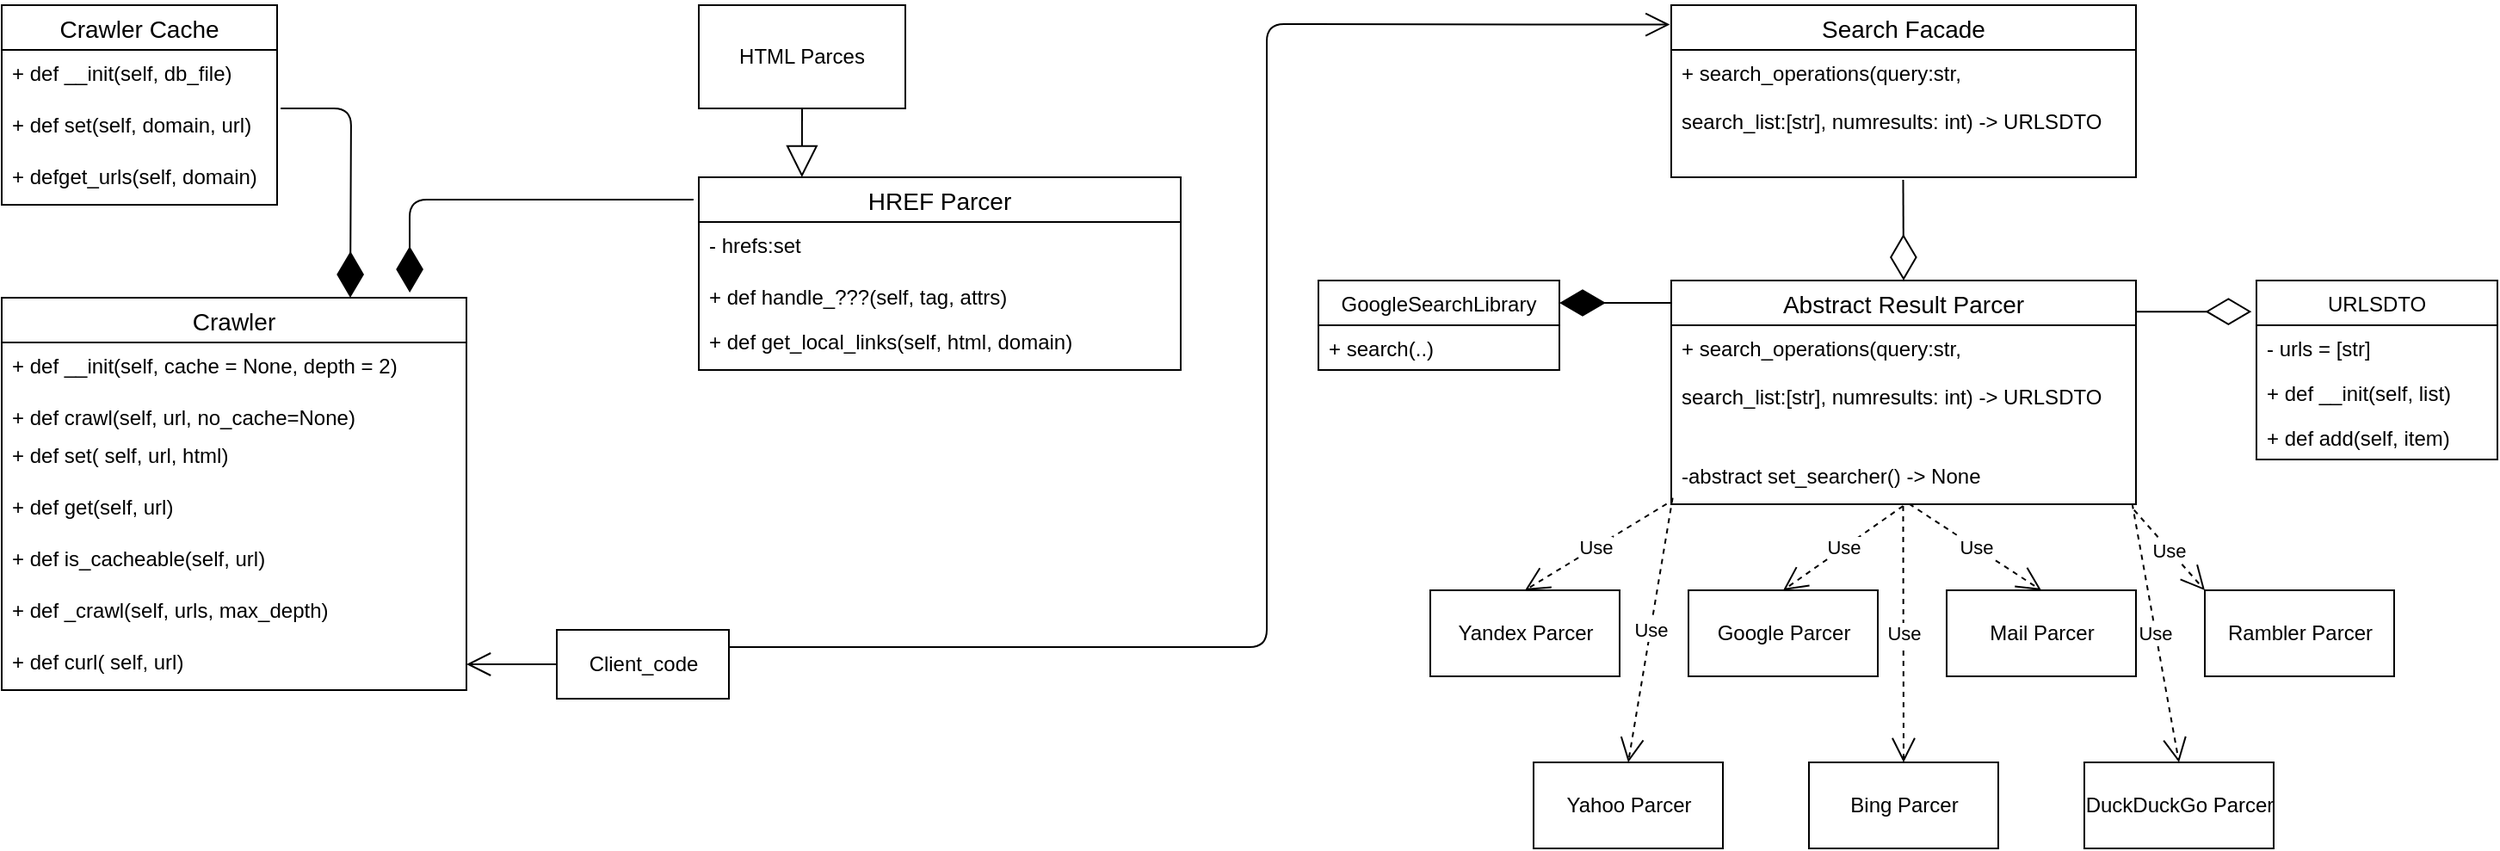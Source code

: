 <mxfile version="14.8.4" type="device"><diagram id="R2lEEEUBdFMjLlhIrx00" name="Page-1"><mxGraphModel dx="2031" dy="1134" grid="1" gridSize="10" guides="1" tooltips="1" connect="1" arrows="1" fold="1" page="1" pageScale="1" pageWidth="850" pageHeight="1100" math="0" shadow="0" extFonts="Permanent Marker^https://fonts.googleapis.com/css?family=Permanent+Marker"><root><mxCell id="0"/><mxCell id="1" parent="0"/><mxCell id="ucLREXVwjTHdh2gIgzQh-1" value="HTML Parces" style="rounded=0;whiteSpace=wrap;html=1;" parent="1" vertex="1"><mxGeometry x="670" y="30" width="120" height="60" as="geometry"/></mxCell><mxCell id="ucLREXVwjTHdh2gIgzQh-2" value="Crawler Cache" style="swimlane;fontStyle=0;childLayout=stackLayout;horizontal=1;startSize=26;horizontalStack=0;resizeParent=1;resizeParentMax=0;resizeLast=0;collapsible=1;marginBottom=0;align=center;fontSize=14;" parent="1" vertex="1"><mxGeometry x="265" y="30" width="160" height="116" as="geometry"/></mxCell><mxCell id="ucLREXVwjTHdh2gIgzQh-3" value="+ def __init(self, db_file)" style="text;strokeColor=none;fillColor=none;spacingLeft=4;spacingRight=4;overflow=hidden;rotatable=0;points=[[0,0.5],[1,0.5]];portConstraint=eastwest;fontSize=12;" parent="ucLREXVwjTHdh2gIgzQh-2" vertex="1"><mxGeometry y="26" width="160" height="30" as="geometry"/></mxCell><mxCell id="ucLREXVwjTHdh2gIgzQh-4" value="+ def set(self, domain, url)" style="text;strokeColor=none;fillColor=none;spacingLeft=4;spacingRight=4;overflow=hidden;rotatable=0;points=[[0,0.5],[1,0.5]];portConstraint=eastwest;fontSize=12;" parent="ucLREXVwjTHdh2gIgzQh-2" vertex="1"><mxGeometry y="56" width="160" height="30" as="geometry"/></mxCell><mxCell id="ucLREXVwjTHdh2gIgzQh-5" value="+ defget_urls(self, domain)" style="text;strokeColor=none;fillColor=none;spacingLeft=4;spacingRight=4;overflow=hidden;rotatable=0;points=[[0,0.5],[1,0.5]];portConstraint=eastwest;fontSize=12;" parent="ucLREXVwjTHdh2gIgzQh-2" vertex="1"><mxGeometry y="86" width="160" height="30" as="geometry"/></mxCell><mxCell id="ucLREXVwjTHdh2gIgzQh-6" value="Crawler" style="swimlane;fontStyle=0;childLayout=stackLayout;horizontal=1;startSize=26;horizontalStack=0;resizeParent=1;resizeParentMax=0;resizeLast=0;collapsible=1;marginBottom=0;align=center;fontSize=14;" parent="1" vertex="1"><mxGeometry x="265" y="200" width="270" height="228" as="geometry"/></mxCell><mxCell id="ucLREXVwjTHdh2gIgzQh-7" value="+ def __init(self, cache = None, depth = 2)" style="text;strokeColor=none;fillColor=none;spacingLeft=4;spacingRight=4;overflow=hidden;rotatable=0;points=[[0,0.5],[1,0.5]];portConstraint=eastwest;fontSize=12;" parent="ucLREXVwjTHdh2gIgzQh-6" vertex="1"><mxGeometry y="26" width="270" height="30" as="geometry"/></mxCell><mxCell id="ucLREXVwjTHdh2gIgzQh-8" value="+ def crawl(self, url, no_cache=None)" style="text;strokeColor=none;fillColor=none;spacingLeft=4;spacingRight=4;overflow=hidden;rotatable=0;points=[[0,0.5],[1,0.5]];portConstraint=eastwest;fontSize=12;" parent="ucLREXVwjTHdh2gIgzQh-6" vertex="1"><mxGeometry y="56" width="270" height="22" as="geometry"/></mxCell><mxCell id="ucLREXVwjTHdh2gIgzQh-9" value="+ def set( self, url, html)" style="text;strokeColor=none;fillColor=none;spacingLeft=4;spacingRight=4;overflow=hidden;rotatable=0;points=[[0,0.5],[1,0.5]];portConstraint=eastwest;fontSize=12;" parent="ucLREXVwjTHdh2gIgzQh-6" vertex="1"><mxGeometry y="78" width="270" height="30" as="geometry"/></mxCell><mxCell id="ucLREXVwjTHdh2gIgzQh-12" value="+ def get(self, url)" style="text;strokeColor=none;fillColor=none;spacingLeft=4;spacingRight=4;overflow=hidden;rotatable=0;points=[[0,0.5],[1,0.5]];portConstraint=eastwest;fontSize=12;" parent="ucLREXVwjTHdh2gIgzQh-6" vertex="1"><mxGeometry y="108" width="270" height="30" as="geometry"/></mxCell><mxCell id="ucLREXVwjTHdh2gIgzQh-13" value="+ def is_cacheable(self, url)" style="text;strokeColor=none;fillColor=none;spacingLeft=4;spacingRight=4;overflow=hidden;rotatable=0;points=[[0,0.5],[1,0.5]];portConstraint=eastwest;fontSize=12;" parent="ucLREXVwjTHdh2gIgzQh-6" vertex="1"><mxGeometry y="138" width="270" height="30" as="geometry"/></mxCell><mxCell id="ucLREXVwjTHdh2gIgzQh-14" value="+ def _crawl(self, urls, max_depth)" style="text;strokeColor=none;fillColor=none;spacingLeft=4;spacingRight=4;overflow=hidden;rotatable=0;points=[[0,0.5],[1,0.5]];portConstraint=eastwest;fontSize=12;" parent="ucLREXVwjTHdh2gIgzQh-6" vertex="1"><mxGeometry y="168" width="270" height="30" as="geometry"/></mxCell><mxCell id="ucLREXVwjTHdh2gIgzQh-15" value="+ def curl( self, url)" style="text;strokeColor=none;fillColor=none;spacingLeft=4;spacingRight=4;overflow=hidden;rotatable=0;points=[[0,0.5],[1,0.5]];portConstraint=eastwest;fontSize=12;" parent="ucLREXVwjTHdh2gIgzQh-6" vertex="1"><mxGeometry y="198" width="270" height="30" as="geometry"/></mxCell><mxCell id="ucLREXVwjTHdh2gIgzQh-16" value="Client_code" style="whiteSpace=wrap;html=1;align=center;" parent="1" vertex="1"><mxGeometry x="587.5" y="393" width="100" height="40" as="geometry"/></mxCell><mxCell id="ucLREXVwjTHdh2gIgzQh-17" value="HREF Parcer" style="swimlane;fontStyle=0;childLayout=stackLayout;horizontal=1;startSize=26;horizontalStack=0;resizeParent=1;resizeParentMax=0;resizeLast=0;collapsible=1;marginBottom=0;align=center;fontSize=14;" parent="1" vertex="1"><mxGeometry x="670" y="130" width="280" height="112" as="geometry"/></mxCell><mxCell id="ucLREXVwjTHdh2gIgzQh-18" value="- hrefs:set" style="text;strokeColor=none;fillColor=none;spacingLeft=4;spacingRight=4;overflow=hidden;rotatable=0;points=[[0,0.5],[1,0.5]];portConstraint=eastwest;fontSize=12;" parent="ucLREXVwjTHdh2gIgzQh-17" vertex="1"><mxGeometry y="26" width="280" height="30" as="geometry"/></mxCell><mxCell id="ucLREXVwjTHdh2gIgzQh-19" value="+ def handle_???(self, tag, attrs)" style="text;strokeColor=none;fillColor=none;spacingLeft=4;spacingRight=4;overflow=hidden;rotatable=0;points=[[0,0.5],[1,0.5]];portConstraint=eastwest;fontSize=12;" parent="ucLREXVwjTHdh2gIgzQh-17" vertex="1"><mxGeometry y="56" width="280" height="26" as="geometry"/></mxCell><mxCell id="ucLREXVwjTHdh2gIgzQh-20" value="+ def get_local_links(self, html, domain)" style="text;strokeColor=none;fillColor=none;spacingLeft=4;spacingRight=4;overflow=hidden;rotatable=0;points=[[0,0.5],[1,0.5]];portConstraint=eastwest;fontSize=12;" parent="ucLREXVwjTHdh2gIgzQh-17" vertex="1"><mxGeometry y="82" width="280" height="30" as="geometry"/></mxCell><mxCell id="ucLREXVwjTHdh2gIgzQh-23" value="" style="endArrow=diamondThin;endFill=1;endSize=24;html=1;exitX=1.013;exitY=0.133;exitDx=0;exitDy=0;exitPerimeter=0;entryX=0.75;entryY=0;entryDx=0;entryDy=0;" parent="1" source="ucLREXVwjTHdh2gIgzQh-4" target="ucLREXVwjTHdh2gIgzQh-6" edge="1"><mxGeometry width="160" relative="1" as="geometry"><mxPoint x="540" y="200" as="sourcePoint"/><mxPoint x="700" y="200" as="targetPoint"/><Array as="points"><mxPoint x="468" y="90"/></Array></mxGeometry></mxCell><mxCell id="ucLREXVwjTHdh2gIgzQh-24" value="" style="endArrow=diamondThin;endFill=1;endSize=24;html=1;exitX=-0.011;exitY=0.116;exitDx=0;exitDy=0;exitPerimeter=0;entryX=0.878;entryY=-0.013;entryDx=0;entryDy=0;entryPerimeter=0;" parent="1" source="ucLREXVwjTHdh2gIgzQh-17" target="ucLREXVwjTHdh2gIgzQh-6" edge="1"><mxGeometry width="160" relative="1" as="geometry"><mxPoint x="510" y="350" as="sourcePoint"/><mxPoint x="670" y="350" as="targetPoint"/><Array as="points"><mxPoint x="502" y="143"/></Array></mxGeometry></mxCell><mxCell id="ucLREXVwjTHdh2gIgzQh-29" value="" style="endArrow=block;endSize=16;endFill=0;html=1;exitX=0.5;exitY=1;exitDx=0;exitDy=0;entryX=0.214;entryY=0;entryDx=0;entryDy=0;entryPerimeter=0;" parent="1" source="ucLREXVwjTHdh2gIgzQh-1" target="ucLREXVwjTHdh2gIgzQh-17" edge="1"><mxGeometry width="160" relative="1" as="geometry"><mxPoint x="510" y="410" as="sourcePoint"/><mxPoint x="670" y="410" as="targetPoint"/></mxGeometry></mxCell><mxCell id="ucLREXVwjTHdh2gIgzQh-31" value="Search Facade" style="swimlane;fontStyle=0;childLayout=stackLayout;horizontal=1;startSize=26;horizontalStack=0;resizeParent=1;resizeParentMax=0;resizeLast=0;collapsible=1;marginBottom=0;align=center;fontSize=14;" parent="1" vertex="1"><mxGeometry x="1235" y="30" width="270" height="100" as="geometry"/></mxCell><mxCell id="ucLREXVwjTHdh2gIgzQh-32" value="+ search_operations(query:str, &#10;&#10;search_list:[str], numresults: int) -&gt; URLSDTO" style="text;strokeColor=none;fillColor=none;spacingLeft=4;spacingRight=4;overflow=hidden;rotatable=0;points=[[0,0.5],[1,0.5]];portConstraint=eastwest;fontSize=12;" parent="ucLREXVwjTHdh2gIgzQh-31" vertex="1"><mxGeometry y="26" width="270" height="74" as="geometry"/></mxCell><mxCell id="ucLREXVwjTHdh2gIgzQh-35" value="Abstract Result Parcer" style="swimlane;fontStyle=0;childLayout=stackLayout;horizontal=1;startSize=26;horizontalStack=0;resizeParent=1;resizeParentMax=0;resizeLast=0;collapsible=1;marginBottom=0;align=center;fontSize=14;" parent="1" vertex="1"><mxGeometry x="1235" y="190" width="270" height="130" as="geometry"/></mxCell><mxCell id="9xk_dJZoABAjw4nXEasr-6" value="+ search_operations(query:str, &#10;&#10;search_list:[str], numresults: int) -&gt; URLSDTO" style="text;strokeColor=none;fillColor=none;spacingLeft=4;spacingRight=4;overflow=hidden;rotatable=0;points=[[0,0.5],[1,0.5]];portConstraint=eastwest;fontSize=12;" parent="ucLREXVwjTHdh2gIgzQh-35" vertex="1"><mxGeometry y="26" width="270" height="74" as="geometry"/></mxCell><mxCell id="ucLREXVwjTHdh2gIgzQh-36" value="-abstract set_searcher() -&gt; None" style="text;strokeColor=none;fillColor=none;spacingLeft=4;spacingRight=4;overflow=hidden;rotatable=0;points=[[0,0.5],[1,0.5]];portConstraint=eastwest;fontSize=12;" parent="ucLREXVwjTHdh2gIgzQh-35" vertex="1"><mxGeometry y="100" width="270" height="30" as="geometry"/></mxCell><mxCell id="9xk_dJZoABAjw4nXEasr-7" value="URLSDTO" style="swimlane;fontStyle=0;childLayout=stackLayout;horizontal=1;startSize=26;fillColor=none;horizontalStack=0;resizeParent=1;resizeParentMax=0;resizeLast=0;collapsible=1;marginBottom=0;" parent="1" vertex="1"><mxGeometry x="1575" y="190" width="140" height="104" as="geometry"/></mxCell><mxCell id="9xk_dJZoABAjw4nXEasr-8" value="- urls = [str]" style="text;strokeColor=none;fillColor=none;align=left;verticalAlign=top;spacingLeft=4;spacingRight=4;overflow=hidden;rotatable=0;points=[[0,0.5],[1,0.5]];portConstraint=eastwest;" parent="9xk_dJZoABAjw4nXEasr-7" vertex="1"><mxGeometry y="26" width="140" height="26" as="geometry"/></mxCell><mxCell id="9xk_dJZoABAjw4nXEasr-9" value="+ def __init(self, list)" style="text;strokeColor=none;fillColor=none;align=left;verticalAlign=top;spacingLeft=4;spacingRight=4;overflow=hidden;rotatable=0;points=[[0,0.5],[1,0.5]];portConstraint=eastwest;" parent="9xk_dJZoABAjw4nXEasr-7" vertex="1"><mxGeometry y="52" width="140" height="26" as="geometry"/></mxCell><mxCell id="9xk_dJZoABAjw4nXEasr-10" value="+ def add(self, item) " style="text;strokeColor=none;fillColor=none;align=left;verticalAlign=top;spacingLeft=4;spacingRight=4;overflow=hidden;rotatable=0;points=[[0,0.5],[1,0.5]];portConstraint=eastwest;" parent="9xk_dJZoABAjw4nXEasr-7" vertex="1"><mxGeometry y="78" width="140" height="26" as="geometry"/></mxCell><mxCell id="9xk_dJZoABAjw4nXEasr-11" value="&lt;div&gt;Yandex Parcer&lt;/div&gt;" style="html=1;" parent="1" vertex="1"><mxGeometry x="1095" y="370" width="110" height="50" as="geometry"/></mxCell><mxCell id="9xk_dJZoABAjw4nXEasr-12" value="Google Parcer" style="html=1;" parent="1" vertex="1"><mxGeometry x="1245" y="370" width="110" height="50" as="geometry"/></mxCell><mxCell id="9xk_dJZoABAjw4nXEasr-13" value="Mail Parcer" style="html=1;" parent="1" vertex="1"><mxGeometry x="1395" y="370" width="110" height="50" as="geometry"/></mxCell><mxCell id="9xk_dJZoABAjw4nXEasr-14" value="Rambler Parcer" style="html=1;" parent="1" vertex="1"><mxGeometry x="1545" y="370" width="110" height="50" as="geometry"/></mxCell><mxCell id="9xk_dJZoABAjw4nXEasr-15" value="Yahoo Parcer" style="html=1;" parent="1" vertex="1"><mxGeometry x="1155" y="470" width="110" height="50" as="geometry"/></mxCell><mxCell id="9xk_dJZoABAjw4nXEasr-16" value="Bing Parcer" style="html=1;" parent="1" vertex="1"><mxGeometry x="1315" y="470" width="110" height="50" as="geometry"/></mxCell><mxCell id="9xk_dJZoABAjw4nXEasr-17" value="DuckDuckGo Parcer" style="html=1;" parent="1" vertex="1"><mxGeometry x="1475" y="470" width="110" height="50" as="geometry"/></mxCell><mxCell id="9xk_dJZoABAjw4nXEasr-22" value="GoogleSearchLibrary" style="swimlane;fontStyle=0;childLayout=stackLayout;horizontal=1;startSize=26;fillColor=none;horizontalStack=0;resizeParent=1;resizeParentMax=0;resizeLast=0;collapsible=1;marginBottom=0;" parent="1" vertex="1"><mxGeometry x="1030" y="190" width="140" height="52" as="geometry"/></mxCell><mxCell id="9xk_dJZoABAjw4nXEasr-23" value="+ search(..)" style="text;strokeColor=none;fillColor=none;align=left;verticalAlign=top;spacingLeft=4;spacingRight=4;overflow=hidden;rotatable=0;points=[[0,0.5],[1,0.5]];portConstraint=eastwest;" parent="9xk_dJZoABAjw4nXEasr-22" vertex="1"><mxGeometry y="26" width="140" height="26" as="geometry"/></mxCell><mxCell id="9xk_dJZoABAjw4nXEasr-26" value="" style="endArrow=diamondThin;endFill=0;endSize=24;html=1;exitX=0.499;exitY=1.021;exitDx=0;exitDy=0;exitPerimeter=0;entryX=0.5;entryY=0;entryDx=0;entryDy=0;" parent="1" source="ucLREXVwjTHdh2gIgzQh-32" target="ucLREXVwjTHdh2gIgzQh-35" edge="1"><mxGeometry width="160" relative="1" as="geometry"><mxPoint x="1325" y="140" as="sourcePoint"/><mxPoint x="1345" y="200" as="targetPoint"/></mxGeometry></mxCell><mxCell id="9xk_dJZoABAjw4nXEasr-27" value="" style="endArrow=diamondThin;endFill=1;endSize=24;html=1;entryX=1;entryY=0.25;entryDx=0;entryDy=0;" parent="1" target="9xk_dJZoABAjw4nXEasr-22" edge="1"><mxGeometry width="160" relative="1" as="geometry"><mxPoint x="1235" y="203" as="sourcePoint"/><mxPoint x="1045" y="310" as="targetPoint"/></mxGeometry></mxCell><mxCell id="9xk_dJZoABAjw4nXEasr-28" value="" style="endArrow=diamondThin;endFill=0;endSize=24;html=1;exitX=1;exitY=0.139;exitDx=0;exitDy=0;exitPerimeter=0;entryX=-0.02;entryY=0.174;entryDx=0;entryDy=0;entryPerimeter=0;" parent="1" source="ucLREXVwjTHdh2gIgzQh-35" target="9xk_dJZoABAjw4nXEasr-7" edge="1"><mxGeometry width="160" relative="1" as="geometry"><mxPoint x="1175" y="270" as="sourcePoint"/><mxPoint x="1335" y="270" as="targetPoint"/></mxGeometry></mxCell><mxCell id="9xk_dJZoABAjw4nXEasr-29" value="Use" style="endArrow=open;endSize=12;dashed=1;html=1;exitX=0.499;exitY=1.033;exitDx=0;exitDy=0;exitPerimeter=0;entryX=0.5;entryY=0;entryDx=0;entryDy=0;" parent="1" source="ucLREXVwjTHdh2gIgzQh-36" target="9xk_dJZoABAjw4nXEasr-16" edge="1"><mxGeometry width="160" relative="1" as="geometry"><mxPoint x="1305" y="270" as="sourcePoint"/><mxPoint x="1465" y="270" as="targetPoint"/></mxGeometry></mxCell><mxCell id="9xk_dJZoABAjw4nXEasr-30" value="Use" style="endArrow=open;endSize=12;dashed=1;html=1;exitX=0.512;exitY=0.994;exitDx=0;exitDy=0;exitPerimeter=0;entryX=0.5;entryY=0;entryDx=0;entryDy=0;" parent="1" source="ucLREXVwjTHdh2gIgzQh-36" target="9xk_dJZoABAjw4nXEasr-13" edge="1"><mxGeometry width="160" relative="1" as="geometry"><mxPoint x="1305" y="270" as="sourcePoint"/><mxPoint x="1465" y="270" as="targetPoint"/></mxGeometry></mxCell><mxCell id="9xk_dJZoABAjw4nXEasr-31" value="Use" style="endArrow=open;endSize=12;dashed=1;html=1;exitX=0.996;exitY=1.112;exitDx=0;exitDy=0;exitPerimeter=0;entryX=0;entryY=0;entryDx=0;entryDy=0;" parent="1" source="ucLREXVwjTHdh2gIgzQh-36" target="9xk_dJZoABAjw4nXEasr-14" edge="1"><mxGeometry width="160" relative="1" as="geometry"><mxPoint x="1305" y="270" as="sourcePoint"/><mxPoint x="1465" y="270" as="targetPoint"/></mxGeometry></mxCell><mxCell id="9xk_dJZoABAjw4nXEasr-32" value="Use" style="endArrow=open;endSize=12;dashed=1;html=1;exitX=0.992;exitY=0.994;exitDx=0;exitDy=0;exitPerimeter=0;entryX=0.5;entryY=0;entryDx=0;entryDy=0;" parent="1" source="ucLREXVwjTHdh2gIgzQh-36" target="9xk_dJZoABAjw4nXEasr-17" edge="1"><mxGeometry width="160" relative="1" as="geometry"><mxPoint x="1305" y="270" as="sourcePoint"/><mxPoint x="1465" y="270" as="targetPoint"/></mxGeometry></mxCell><mxCell id="9xk_dJZoABAjw4nXEasr-33" value="Use" style="endArrow=open;endSize=12;dashed=1;html=1;exitX=0.499;exitY=1.033;exitDx=0;exitDy=0;exitPerimeter=0;entryX=0.5;entryY=0;entryDx=0;entryDy=0;" parent="1" source="ucLREXVwjTHdh2gIgzQh-36" target="9xk_dJZoABAjw4nXEasr-12" edge="1"><mxGeometry width="160" relative="1" as="geometry"><mxPoint x="1305" y="270" as="sourcePoint"/><mxPoint x="1465" y="270" as="targetPoint"/></mxGeometry></mxCell><mxCell id="9xk_dJZoABAjw4nXEasr-34" value="Use" style="endArrow=open;endSize=12;dashed=1;html=1;exitX=-0.01;exitY=0.994;exitDx=0;exitDy=0;exitPerimeter=0;entryX=0.5;entryY=0;entryDx=0;entryDy=0;" parent="1" source="ucLREXVwjTHdh2gIgzQh-36" target="9xk_dJZoABAjw4nXEasr-11" edge="1"><mxGeometry width="160" relative="1" as="geometry"><mxPoint x="1305" y="270" as="sourcePoint"/><mxPoint x="1465" y="270" as="targetPoint"/></mxGeometry></mxCell><mxCell id="9xk_dJZoABAjw4nXEasr-35" value="Use" style="endArrow=open;endSize=12;dashed=1;html=1;exitX=0.003;exitY=0.876;exitDx=0;exitDy=0;exitPerimeter=0;entryX=0.5;entryY=0;entryDx=0;entryDy=0;" parent="1" source="ucLREXVwjTHdh2gIgzQh-36" target="9xk_dJZoABAjw4nXEasr-15" edge="1"><mxGeometry width="160" relative="1" as="geometry"><mxPoint x="1305" y="270" as="sourcePoint"/><mxPoint x="1465" y="270" as="targetPoint"/></mxGeometry></mxCell><mxCell id="9xk_dJZoABAjw4nXEasr-36" value="" style="endArrow=open;endFill=1;endSize=12;html=1;exitX=0;exitY=0.5;exitDx=0;exitDy=0;entryX=1;entryY=0.5;entryDx=0;entryDy=0;" parent="1" source="ucLREXVwjTHdh2gIgzQh-16" target="ucLREXVwjTHdh2gIgzQh-15" edge="1"><mxGeometry width="160" relative="1" as="geometry"><mxPoint x="550" y="510" as="sourcePoint"/><mxPoint x="710" y="510" as="targetPoint"/></mxGeometry></mxCell><mxCell id="9xk_dJZoABAjw4nXEasr-37" value="" style="endArrow=open;endFill=1;endSize=12;html=1;exitX=1;exitY=0.25;exitDx=0;exitDy=0;entryX=-0.003;entryY=0.113;entryDx=0;entryDy=0;entryPerimeter=0;" parent="1" source="ucLREXVwjTHdh2gIgzQh-16" target="ucLREXVwjTHdh2gIgzQh-31" edge="1"><mxGeometry width="160" relative="1" as="geometry"><mxPoint x="510" y="590" as="sourcePoint"/><mxPoint x="1240" y="50" as="targetPoint"/><Array as="points"><mxPoint x="1000" y="403"/><mxPoint x="1000" y="41"/></Array></mxGeometry></mxCell></root></mxGraphModel></diagram></mxfile>